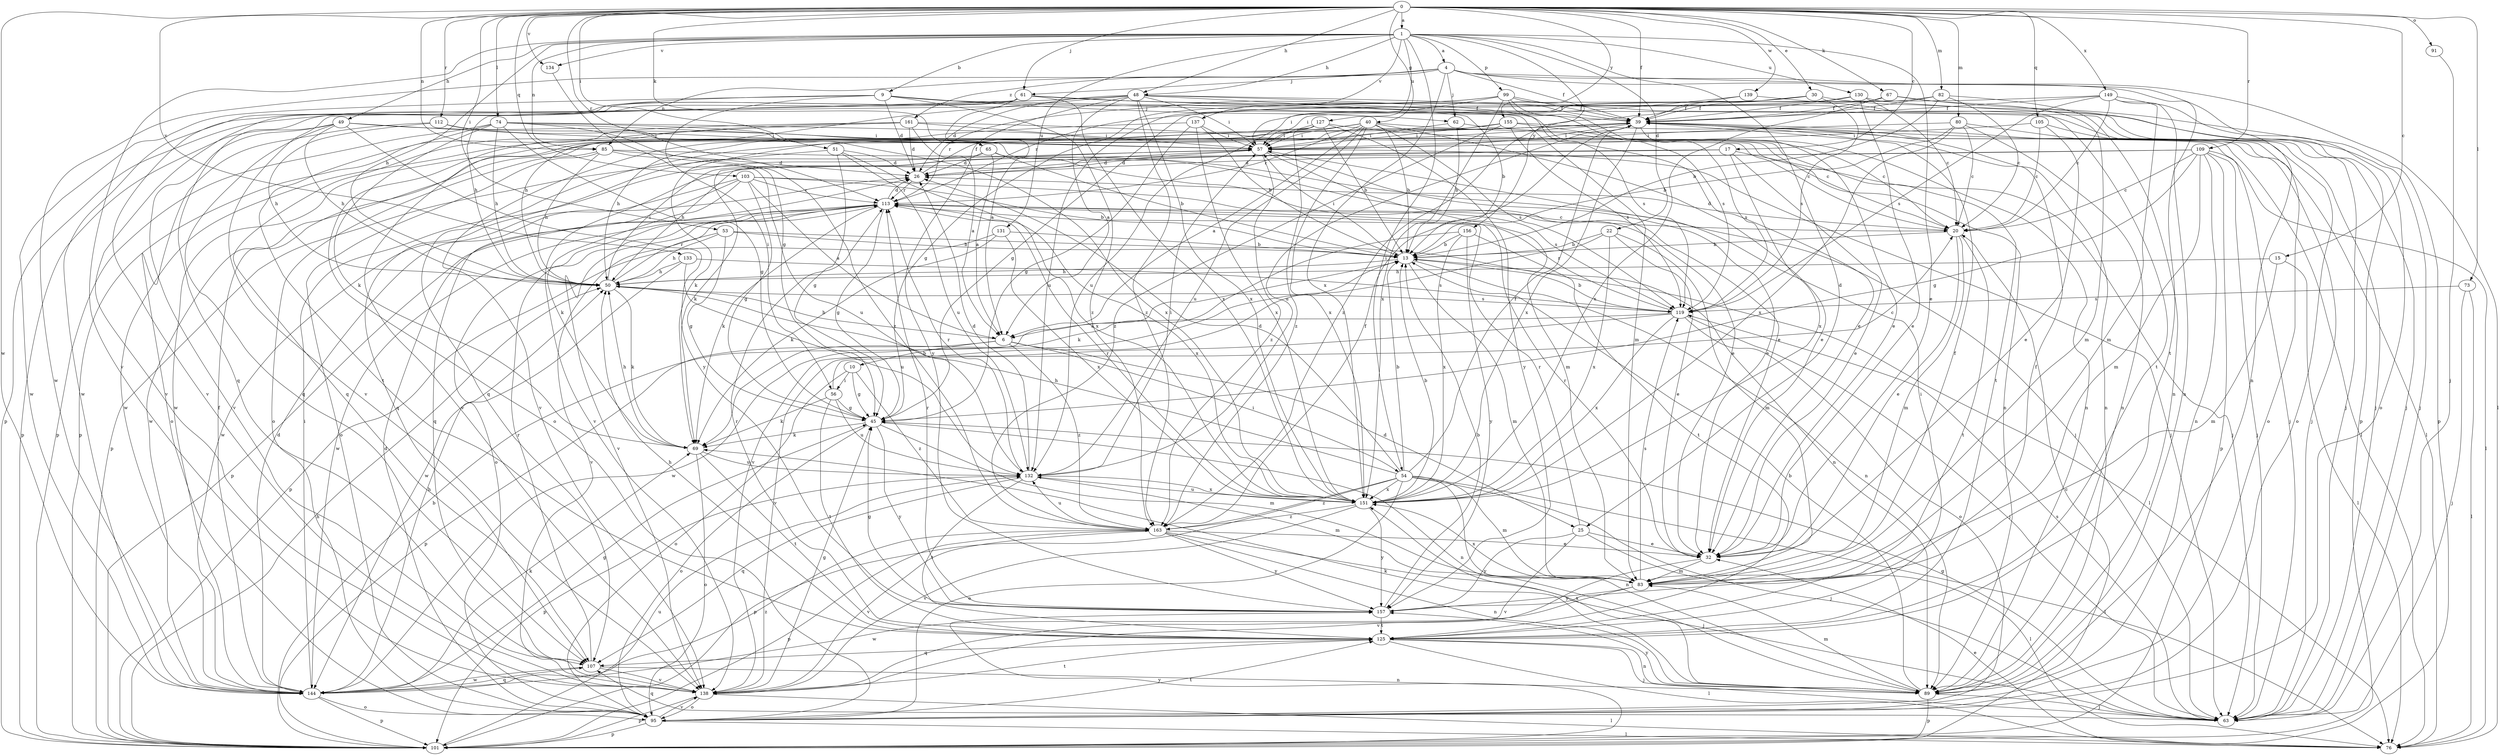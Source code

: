 strict digraph  {
0;
1;
4;
6;
9;
10;
13;
15;
17;
20;
22;
25;
26;
30;
32;
39;
40;
45;
48;
49;
50;
51;
53;
54;
56;
57;
61;
62;
63;
65;
67;
69;
73;
74;
76;
80;
82;
83;
85;
89;
91;
95;
99;
101;
103;
105;
107;
109;
112;
113;
119;
125;
127;
130;
131;
132;
133;
134;
137;
138;
139;
144;
149;
151;
155;
156;
157;
161;
163;
0 -> 1  [label=a];
0 -> 15  [label=c];
0 -> 17  [label=c];
0 -> 30  [label=e];
0 -> 39  [label=f];
0 -> 40  [label=g];
0 -> 48  [label=h];
0 -> 51  [label=i];
0 -> 53  [label=i];
0 -> 61  [label=j];
0 -> 65  [label=k];
0 -> 67  [label=k];
0 -> 73  [label=l];
0 -> 74  [label=l];
0 -> 80  [label=m];
0 -> 82  [label=m];
0 -> 85  [label=n];
0 -> 91  [label=o];
0 -> 103  [label=q];
0 -> 105  [label=q];
0 -> 109  [label=r];
0 -> 112  [label=r];
0 -> 113  [label=r];
0 -> 133  [label=v];
0 -> 134  [label=v];
0 -> 139  [label=w];
0 -> 144  [label=w];
0 -> 149  [label=x];
0 -> 155  [label=y];
1 -> 4  [label=a];
1 -> 9  [label=b];
1 -> 22  [label=d];
1 -> 25  [label=d];
1 -> 32  [label=e];
1 -> 48  [label=h];
1 -> 49  [label=h];
1 -> 50  [label=h];
1 -> 54  [label=i];
1 -> 85  [label=n];
1 -> 99  [label=p];
1 -> 127  [label=u];
1 -> 130  [label=u];
1 -> 131  [label=u];
1 -> 134  [label=v];
1 -> 137  [label=v];
1 -> 138  [label=v];
1 -> 156  [label=y];
4 -> 39  [label=f];
4 -> 61  [label=j];
4 -> 62  [label=j];
4 -> 76  [label=l];
4 -> 85  [label=n];
4 -> 89  [label=n];
4 -> 125  [label=t];
4 -> 144  [label=w];
4 -> 151  [label=x];
4 -> 161  [label=z];
6 -> 10  [label=b];
6 -> 25  [label=d];
6 -> 50  [label=h];
6 -> 54  [label=i];
6 -> 101  [label=p];
6 -> 163  [label=z];
9 -> 26  [label=d];
9 -> 56  [label=i];
9 -> 62  [label=j];
9 -> 63  [label=j];
9 -> 83  [label=m];
9 -> 138  [label=v];
9 -> 144  [label=w];
9 -> 163  [label=z];
10 -> 45  [label=g];
10 -> 56  [label=i];
10 -> 95  [label=o];
10 -> 163  [label=z];
13 -> 50  [label=h];
13 -> 57  [label=i];
13 -> 76  [label=l];
13 -> 83  [label=m];
13 -> 89  [label=n];
13 -> 144  [label=w];
15 -> 50  [label=h];
15 -> 76  [label=l];
15 -> 83  [label=m];
17 -> 26  [label=d];
17 -> 32  [label=e];
17 -> 50  [label=h];
17 -> 63  [label=j];
17 -> 151  [label=x];
20 -> 13  [label=b];
20 -> 26  [label=d];
20 -> 32  [label=e];
20 -> 83  [label=m];
20 -> 125  [label=t];
22 -> 13  [label=b];
22 -> 32  [label=e];
22 -> 83  [label=m];
22 -> 138  [label=v];
22 -> 151  [label=x];
25 -> 32  [label=e];
25 -> 76  [label=l];
25 -> 113  [label=r];
25 -> 138  [label=v];
25 -> 157  [label=y];
26 -> 39  [label=f];
26 -> 113  [label=r];
30 -> 39  [label=f];
30 -> 45  [label=g];
30 -> 63  [label=j];
30 -> 119  [label=s];
30 -> 163  [label=z];
32 -> 83  [label=m];
32 -> 113  [label=r];
32 -> 138  [label=v];
39 -> 57  [label=i];
39 -> 63  [label=j];
39 -> 76  [label=l];
39 -> 89  [label=n];
39 -> 107  [label=q];
39 -> 119  [label=s];
39 -> 132  [label=u];
39 -> 144  [label=w];
39 -> 151  [label=x];
40 -> 6  [label=a];
40 -> 13  [label=b];
40 -> 20  [label=c];
40 -> 32  [label=e];
40 -> 57  [label=i];
40 -> 69  [label=k];
40 -> 113  [label=r];
40 -> 119  [label=s];
40 -> 132  [label=u];
40 -> 138  [label=v];
40 -> 151  [label=x];
45 -> 69  [label=k];
45 -> 83  [label=m];
45 -> 89  [label=n];
45 -> 95  [label=o];
45 -> 157  [label=y];
48 -> 6  [label=a];
48 -> 13  [label=b];
48 -> 26  [label=d];
48 -> 39  [label=f];
48 -> 50  [label=h];
48 -> 57  [label=i];
48 -> 101  [label=p];
48 -> 119  [label=s];
48 -> 151  [label=x];
48 -> 157  [label=y];
48 -> 163  [label=z];
49 -> 20  [label=c];
49 -> 50  [label=h];
49 -> 57  [label=i];
49 -> 101  [label=p];
49 -> 107  [label=q];
49 -> 138  [label=v];
49 -> 157  [label=y];
50 -> 57  [label=i];
50 -> 69  [label=k];
50 -> 113  [label=r];
50 -> 119  [label=s];
51 -> 26  [label=d];
51 -> 45  [label=g];
51 -> 101  [label=p];
51 -> 132  [label=u];
51 -> 151  [label=x];
53 -> 13  [label=b];
53 -> 45  [label=g];
53 -> 50  [label=h];
53 -> 89  [label=n];
53 -> 138  [label=v];
54 -> 13  [label=b];
54 -> 26  [label=d];
54 -> 39  [label=f];
54 -> 50  [label=h];
54 -> 63  [label=j];
54 -> 76  [label=l];
54 -> 83  [label=m];
54 -> 89  [label=n];
54 -> 95  [label=o];
54 -> 101  [label=p];
54 -> 151  [label=x];
54 -> 163  [label=z];
56 -> 20  [label=c];
56 -> 45  [label=g];
56 -> 69  [label=k];
56 -> 125  [label=t];
56 -> 132  [label=u];
57 -> 26  [label=d];
57 -> 32  [label=e];
57 -> 63  [label=j];
57 -> 69  [label=k];
57 -> 83  [label=m];
57 -> 163  [label=z];
61 -> 6  [label=a];
61 -> 32  [label=e];
61 -> 39  [label=f];
61 -> 50  [label=h];
61 -> 63  [label=j];
61 -> 107  [label=q];
61 -> 138  [label=v];
61 -> 144  [label=w];
61 -> 151  [label=x];
62 -> 13  [label=b];
62 -> 57  [label=i];
62 -> 63  [label=j];
63 -> 45  [label=g];
63 -> 107  [label=q];
63 -> 119  [label=s];
65 -> 6  [label=a];
65 -> 13  [label=b];
65 -> 26  [label=d];
65 -> 32  [label=e];
65 -> 107  [label=q];
67 -> 39  [label=f];
67 -> 83  [label=m];
67 -> 101  [label=p];
67 -> 113  [label=r];
67 -> 151  [label=x];
69 -> 50  [label=h];
69 -> 95  [label=o];
69 -> 125  [label=t];
69 -> 132  [label=u];
73 -> 63  [label=j];
73 -> 76  [label=l];
73 -> 119  [label=s];
74 -> 45  [label=g];
74 -> 50  [label=h];
74 -> 57  [label=i];
74 -> 69  [label=k];
74 -> 89  [label=n];
74 -> 101  [label=p];
74 -> 125  [label=t];
74 -> 151  [label=x];
74 -> 163  [label=z];
76 -> 32  [label=e];
80 -> 13  [label=b];
80 -> 20  [label=c];
80 -> 57  [label=i];
80 -> 89  [label=n];
80 -> 95  [label=o];
80 -> 151  [label=x];
82 -> 13  [label=b];
82 -> 20  [label=c];
82 -> 39  [label=f];
82 -> 89  [label=n];
82 -> 132  [label=u];
83 -> 39  [label=f];
83 -> 119  [label=s];
83 -> 144  [label=w];
83 -> 151  [label=x];
83 -> 157  [label=y];
85 -> 26  [label=d];
85 -> 50  [label=h];
85 -> 63  [label=j];
85 -> 95  [label=o];
85 -> 132  [label=u];
85 -> 144  [label=w];
89 -> 13  [label=b];
89 -> 63  [label=j];
89 -> 69  [label=k];
89 -> 83  [label=m];
89 -> 101  [label=p];
89 -> 151  [label=x];
89 -> 157  [label=y];
91 -> 63  [label=j];
95 -> 26  [label=d];
95 -> 76  [label=l];
95 -> 101  [label=p];
95 -> 125  [label=t];
95 -> 138  [label=v];
99 -> 32  [label=e];
99 -> 39  [label=f];
99 -> 57  [label=i];
99 -> 113  [label=r];
99 -> 119  [label=s];
99 -> 125  [label=t];
99 -> 138  [label=v];
99 -> 151  [label=x];
101 -> 13  [label=b];
101 -> 20  [label=c];
101 -> 50  [label=h];
101 -> 132  [label=u];
101 -> 157  [label=y];
103 -> 6  [label=a];
103 -> 13  [label=b];
103 -> 45  [label=g];
103 -> 69  [label=k];
103 -> 107  [label=q];
103 -> 113  [label=r];
103 -> 119  [label=s];
103 -> 144  [label=w];
105 -> 20  [label=c];
105 -> 32  [label=e];
105 -> 57  [label=i];
105 -> 95  [label=o];
107 -> 89  [label=n];
107 -> 113  [label=r];
107 -> 138  [label=v];
107 -> 144  [label=w];
109 -> 20  [label=c];
109 -> 26  [label=d];
109 -> 45  [label=g];
109 -> 63  [label=j];
109 -> 76  [label=l];
109 -> 83  [label=m];
109 -> 89  [label=n];
109 -> 101  [label=p];
109 -> 138  [label=v];
112 -> 32  [label=e];
112 -> 50  [label=h];
112 -> 57  [label=i];
112 -> 95  [label=o];
113 -> 20  [label=c];
113 -> 26  [label=d];
113 -> 45  [label=g];
113 -> 69  [label=k];
113 -> 95  [label=o];
113 -> 101  [label=p];
113 -> 138  [label=v];
113 -> 144  [label=w];
113 -> 151  [label=x];
119 -> 6  [label=a];
119 -> 13  [label=b];
119 -> 63  [label=j];
119 -> 95  [label=o];
119 -> 113  [label=r];
119 -> 138  [label=v];
119 -> 151  [label=x];
125 -> 50  [label=h];
125 -> 57  [label=i];
125 -> 63  [label=j];
125 -> 76  [label=l];
125 -> 89  [label=n];
125 -> 107  [label=q];
125 -> 113  [label=r];
127 -> 13  [label=b];
127 -> 57  [label=i];
127 -> 125  [label=t];
127 -> 138  [label=v];
127 -> 144  [label=w];
127 -> 157  [label=y];
127 -> 163  [label=z];
130 -> 20  [label=c];
130 -> 32  [label=e];
130 -> 39  [label=f];
130 -> 101  [label=p];
130 -> 132  [label=u];
131 -> 13  [label=b];
131 -> 69  [label=k];
131 -> 101  [label=p];
131 -> 151  [label=x];
132 -> 26  [label=d];
132 -> 57  [label=i];
132 -> 83  [label=m];
132 -> 101  [label=p];
132 -> 107  [label=q];
132 -> 113  [label=r];
132 -> 125  [label=t];
132 -> 151  [label=x];
133 -> 50  [label=h];
133 -> 119  [label=s];
133 -> 132  [label=u];
133 -> 144  [label=w];
134 -> 45  [label=g];
137 -> 13  [label=b];
137 -> 45  [label=g];
137 -> 50  [label=h];
137 -> 57  [label=i];
137 -> 151  [label=x];
138 -> 45  [label=g];
138 -> 76  [label=l];
138 -> 95  [label=o];
138 -> 101  [label=p];
138 -> 125  [label=t];
139 -> 39  [label=f];
139 -> 57  [label=i];
139 -> 63  [label=j];
144 -> 26  [label=d];
144 -> 39  [label=f];
144 -> 45  [label=g];
144 -> 50  [label=h];
144 -> 57  [label=i];
144 -> 69  [label=k];
144 -> 95  [label=o];
144 -> 101  [label=p];
144 -> 107  [label=q];
144 -> 163  [label=z];
149 -> 20  [label=c];
149 -> 39  [label=f];
149 -> 45  [label=g];
149 -> 83  [label=m];
149 -> 89  [label=n];
149 -> 95  [label=o];
149 -> 119  [label=s];
151 -> 13  [label=b];
151 -> 113  [label=r];
151 -> 132  [label=u];
151 -> 138  [label=v];
151 -> 157  [label=y];
151 -> 163  [label=z];
155 -> 57  [label=i];
155 -> 76  [label=l];
155 -> 89  [label=n];
155 -> 95  [label=o];
155 -> 119  [label=s];
155 -> 163  [label=z];
156 -> 13  [label=b];
156 -> 69  [label=k];
156 -> 125  [label=t];
156 -> 151  [label=x];
156 -> 157  [label=y];
157 -> 13  [label=b];
157 -> 39  [label=f];
157 -> 45  [label=g];
157 -> 113  [label=r];
157 -> 125  [label=t];
161 -> 6  [label=a];
161 -> 20  [label=c];
161 -> 26  [label=d];
161 -> 57  [label=i];
161 -> 95  [label=o];
161 -> 101  [label=p];
161 -> 107  [label=q];
163 -> 32  [label=e];
163 -> 39  [label=f];
163 -> 63  [label=j];
163 -> 89  [label=n];
163 -> 101  [label=p];
163 -> 132  [label=u];
163 -> 138  [label=v];
163 -> 157  [label=y];
}
